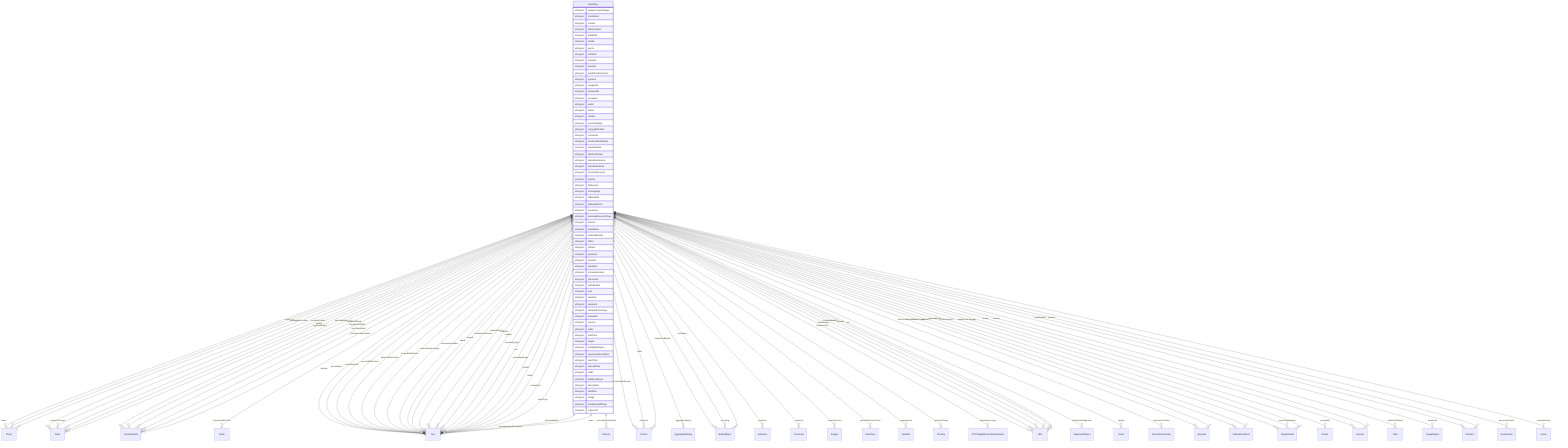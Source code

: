 erDiagram
AmpStory {
    stringList acquireLicensePage  
    stringList contributor  
    stringList creator  
    stringList dateCreated  
    stringList editEIDR  
    stringList funder  
    stringList genre  
    stringList isPartOf  
    stringList material  
    stringList position  
    stringList publishingPrinciples  
    stringList sponsor  
    stringList usageInfo  
    stringList archivedAt  
    stringList assesses  
    stringList audio  
    stringList author  
    stringList citation  
    stringList contentRating  
    stringList copyrightHolder  
    stringList correction  
    stringList creativeWorkStatus  
    stringList dateModified  
    stringList datePublished  
    stringList educationalLevel  
    stringList educationalUse  
    stringList encodingFormat  
    stringList expires  
    stringList fileFormat  
    stringList inLanguage  
    stringList isBasedOn  
    stringList isBasedOnUrl  
    stringList keywords  
    stringList learningResourceType  
    stringList license  
    stringList maintainer  
    stringList materialExtent  
    stringList offers  
    stringList pattern  
    stringList producer  
    stringList provider  
    stringList publisher  
    stringList schemaVersion  
    stringList sdLicense  
    stringList sdPublisher  
    stringList size  
    stringList teaches  
    stringList temporal  
    stringList temporalCoverage  
    stringList translator  
    stringList version  
    stringList video  
    stringList endTime  
    stringList height  
    stringList ineligibleRegion  
    stringList requiresSubscription  
    stringList startTime  
    stringList uploadDate  
    stringList width  
    stringList additionalType  
    stringList description  
    stringList identifier  
    stringList image  
    stringList mainEntityOfPage  
    stringList subjectOf  
}

AmpStory ||--}o Thing : "about"
AmpStory ||--}o Place : "contentLocation"
AmpStory ||--}o CreativeWork : "hasPart"
AmpStory ||--}o Claim : "interpretedAsClaim"
AmpStory ||--}o Thing : "mainEntity"
AmpStory ||--}o Place : "spatialCoverage"
AmpStory ||--}o CreativeWork : "workExample"
AmpStory ||--}o Text : "abstract"
AmpStory ||--}o Text : "accessMode"
AmpStory ||--}o ItemList : "accessModeSufficient"
AmpStory ||--}o Text : "accessibilityAPI"
AmpStory ||--}o Text : "accessibilityControl"
AmpStory ||--}o Text : "accessibilityFeature"
AmpStory ||--}o Text : "accessibilityHazard"
AmpStory ||--}o Text : "accessibilitySummary"
AmpStory ||--}o Person : "accountablePerson"
AmpStory ||--}o AggregateRating : "aggregateRating"
AmpStory ||--}o Text : "alternativeHeadline"
AmpStory ||--}o MediaObject : "associatedMedia"
AmpStory ||--}o Audience : "audience"
AmpStory ||--}o Text : "award"
AmpStory ||--}o Text : "awards"
AmpStory ||--}o Person : "character"
AmpStory ||--}o Comment : "comment"
AmpStory ||--}o Integer : "commentCount"
AmpStory ||--}o Text : "conditionsOfAccess"
AmpStory ||--}o DateTime : "contentReferenceTime"
AmpStory ||--}o Text : "copyrightNotice"
AmpStory ||--}o Number : "copyrightYear"
AmpStory ||--}o Country : "countryOfOrigin"
AmpStory ||--}o Text : "creditText"
AmpStory ||--}o IPTCDigitalSourceEnumeration : "digitalSourceType"
AmpStory ||--}o URL : "discussionUrl"
AmpStory ||--}o Person : "editor"
AmpStory ||--}o AlignmentObject : "educationalAlignment"
AmpStory ||--}o MediaObject : "encoding"
AmpStory ||--}o MediaObject : "encodings"
AmpStory ||--}o CreativeWork : "exampleOfWork"
AmpStory ||--}o Grant : "funding"
AmpStory ||--}o Text : "headline"
AmpStory ||--}o InteractionCounter : "interactionStatistic"
AmpStory ||--}o Text : "interactivityType"
AmpStory ||--}o Boolean : "isAccessibleForFree"
AmpStory ||--}o Boolean : "isFamilyFriendly"
AmpStory ||--}o Place : "locationCreated"
AmpStory ||--}o Thing : "mentions"
AmpStory ||--}o PublicationEvent : "publication"
AmpStory ||--}o Organization : "publisherImprint"
AmpStory ||--}o Event : "recordedAt"
AmpStory ||--}o PublicationEvent : "releasedEvent"
AmpStory ||--}o Review : "review"
AmpStory ||--}o Review : "reviews"
AmpStory ||--}o Date : "sdDatePublished"
AmpStory ||--}o Organization : "sourceOrganization"
AmpStory ||--}o Place : "spatial"
AmpStory ||--}o Text : "text"
AmpStory ||--}o ImageObject : "thumbnail"
AmpStory ||--}o URL : "thumbnailUrl"
AmpStory ||--}o Duration : "timeRequired"
AmpStory ||--}o CreativeWork : "translationOfWork"
AmpStory ||--}o Text : "typicalAgeRange"
AmpStory ||--}o CreativeWork : "workTranslation"
AmpStory ||--}o Duration : "duration"
AmpStory ||--}o Text : "sha256"
AmpStory ||--}o NewsArticle : "associatedArticle"
AmpStory ||--}o Text : "bitrate"
AmpStory ||--}o Text : "contentSize"
AmpStory ||--}o URL : "contentUrl"
AmpStory ||--}o URL : "embedUrl"
AmpStory ||--}o CreativeWork : "encodesCreativeWork"
AmpStory ||--}o Text : "playerType"
AmpStory ||--}o Organization : "productionCompany"
AmpStory ||--}o Place : "regionsAllowed"
AmpStory ||--}o Text : "alternateName"
AmpStory ||--}o Text : "disambiguatingDescription"
AmpStory ||--}o Text : "name"
AmpStory ||--}o URL : "sameAs"
AmpStory ||--}o Action : "potentialAction"
AmpStory ||--}o URL : "url"